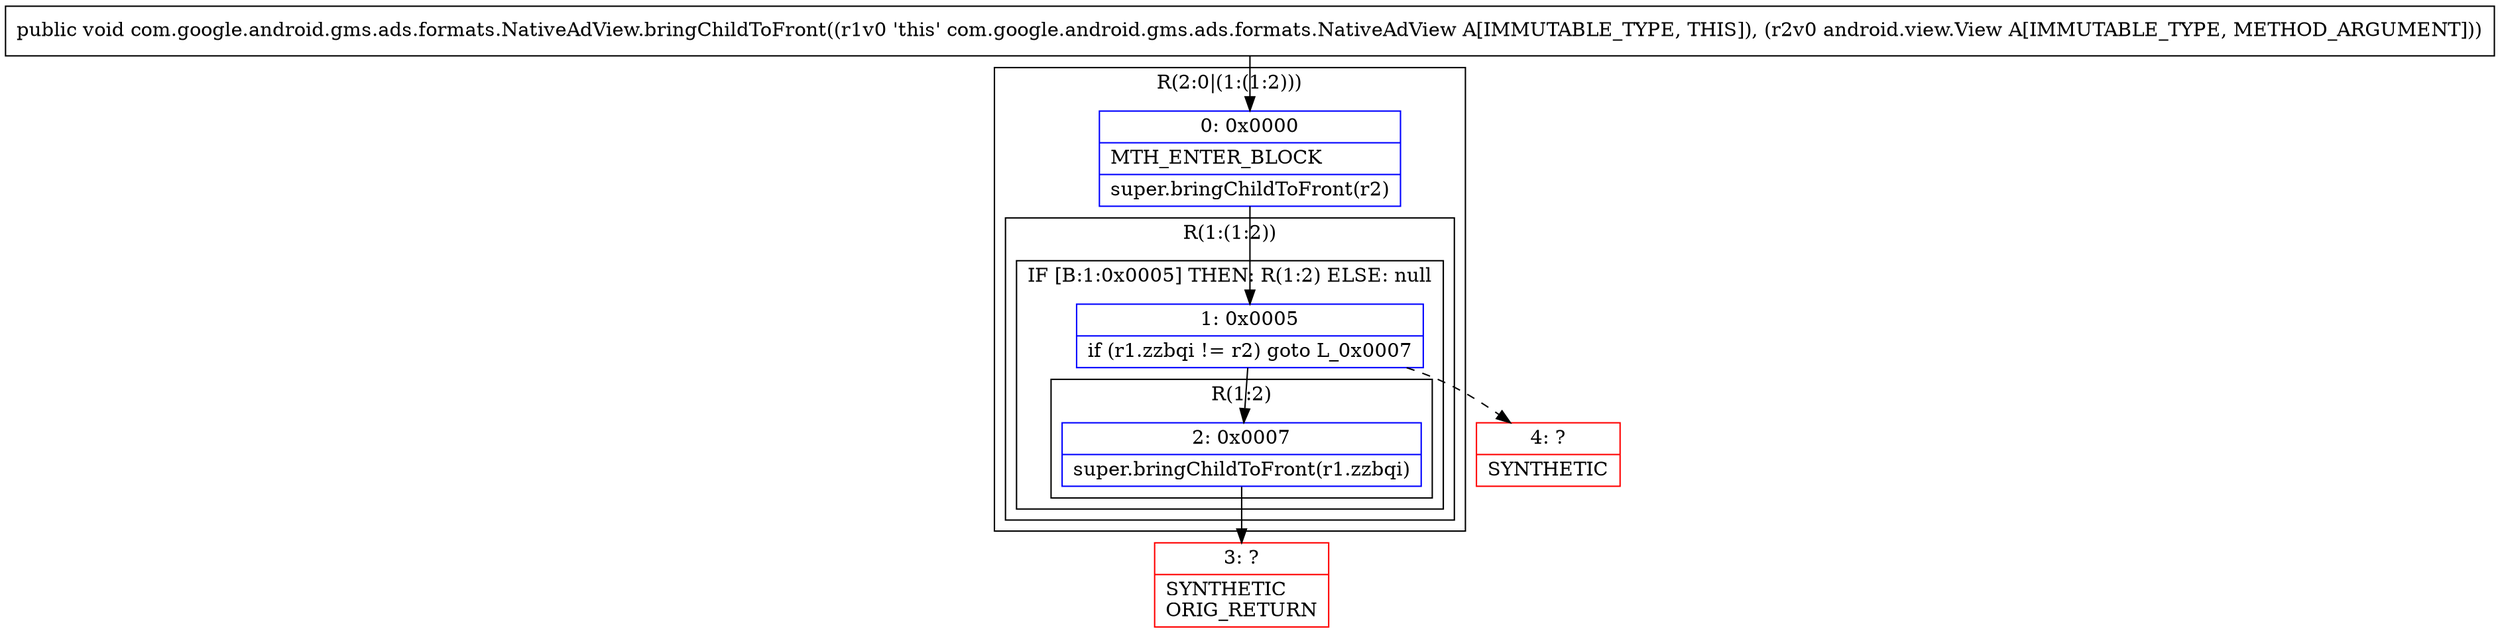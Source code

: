 digraph "CFG forcom.google.android.gms.ads.formats.NativeAdView.bringChildToFront(Landroid\/view\/View;)V" {
subgraph cluster_Region_218105635 {
label = "R(2:0|(1:(1:2)))";
node [shape=record,color=blue];
Node_0 [shape=record,label="{0\:\ 0x0000|MTH_ENTER_BLOCK\l|super.bringChildToFront(r2)\l}"];
subgraph cluster_Region_578443881 {
label = "R(1:(1:2))";
node [shape=record,color=blue];
subgraph cluster_IfRegion_1201173873 {
label = "IF [B:1:0x0005] THEN: R(1:2) ELSE: null";
node [shape=record,color=blue];
Node_1 [shape=record,label="{1\:\ 0x0005|if (r1.zzbqi != r2) goto L_0x0007\l}"];
subgraph cluster_Region_467754264 {
label = "R(1:2)";
node [shape=record,color=blue];
Node_2 [shape=record,label="{2\:\ 0x0007|super.bringChildToFront(r1.zzbqi)\l}"];
}
}
}
}
Node_3 [shape=record,color=red,label="{3\:\ ?|SYNTHETIC\lORIG_RETURN\l}"];
Node_4 [shape=record,color=red,label="{4\:\ ?|SYNTHETIC\l}"];
MethodNode[shape=record,label="{public void com.google.android.gms.ads.formats.NativeAdView.bringChildToFront((r1v0 'this' com.google.android.gms.ads.formats.NativeAdView A[IMMUTABLE_TYPE, THIS]), (r2v0 android.view.View A[IMMUTABLE_TYPE, METHOD_ARGUMENT])) }"];
MethodNode -> Node_0;
Node_0 -> Node_1;
Node_1 -> Node_2;
Node_1 -> Node_4[style=dashed];
Node_2 -> Node_3;
}

